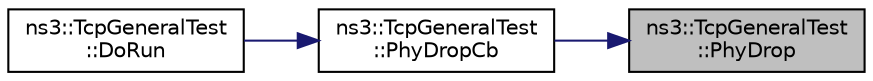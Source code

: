 digraph "ns3::TcpGeneralTest::PhyDrop"
{
 // LATEX_PDF_SIZE
  edge [fontname="Helvetica",fontsize="10",labelfontname="Helvetica",labelfontsize="10"];
  node [fontname="Helvetica",fontsize="10",shape=record];
  rankdir="RL";
  Node1 [label="ns3::TcpGeneralTest\l::PhyDrop",height=0.2,width=0.4,color="black", fillcolor="grey75", style="filled", fontcolor="black",tooltip="Link drop."];
  Node1 -> Node2 [dir="back",color="midnightblue",fontsize="10",style="solid",fontname="Helvetica"];
  Node2 [label="ns3::TcpGeneralTest\l::PhyDropCb",height=0.2,width=0.4,color="black", fillcolor="white", style="filled",URL="$classns3_1_1_tcp_general_test.html#aa52f74819a6289338e7a5835fb76c5fa",tooltip="Drop at Phy layer Callback."];
  Node2 -> Node3 [dir="back",color="midnightblue",fontsize="10",style="solid",fontname="Helvetica"];
  Node3 [label="ns3::TcpGeneralTest\l::DoRun",height=0.2,width=0.4,color="black", fillcolor="white", style="filled",URL="$classns3_1_1_tcp_general_test.html#a79f00453e60b95fcf8d22757593f5ed3",tooltip="Execute the tcp test."];
}
